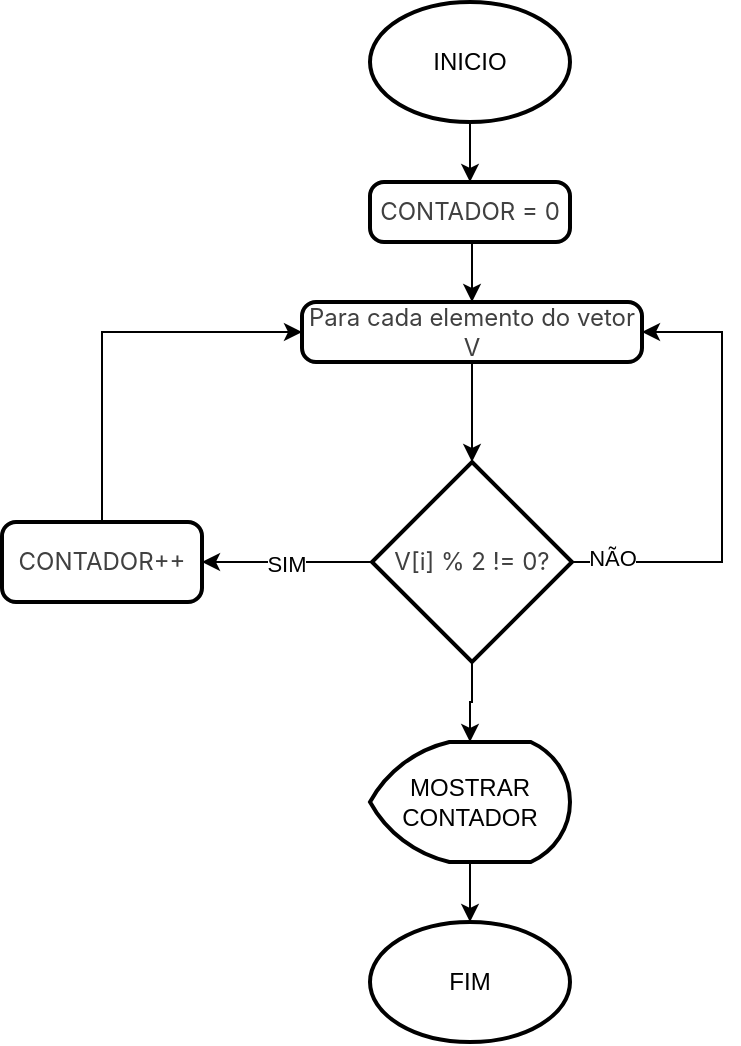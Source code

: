 <mxfile version="26.0.10">
  <diagram name="Página-1" id="LMgBN0FpWdraxO2NHZYu">
    <mxGraphModel dx="954" dy="560" grid="1" gridSize="10" guides="1" tooltips="1" connect="1" arrows="1" fold="1" page="1" pageScale="1" pageWidth="827" pageHeight="1169" math="0" shadow="0">
      <root>
        <mxCell id="0" />
        <mxCell id="1" parent="0" />
        <mxCell id="L0I_CNAgffHL6QAqLvrw-17" style="edgeStyle=orthogonalEdgeStyle;rounded=0;orthogonalLoop=1;jettySize=auto;html=1;exitX=0.5;exitY=1;exitDx=0;exitDy=0;exitPerimeter=0;" edge="1" parent="1" source="L0I_CNAgffHL6QAqLvrw-1" target="L0I_CNAgffHL6QAqLvrw-3">
          <mxGeometry relative="1" as="geometry" />
        </mxCell>
        <mxCell id="L0I_CNAgffHL6QAqLvrw-1" value="INICIO" style="strokeWidth=2;html=1;shape=mxgraph.flowchart.start_1;whiteSpace=wrap;" vertex="1" parent="1">
          <mxGeometry x="364" y="10" width="100" height="60" as="geometry" />
        </mxCell>
        <mxCell id="L0I_CNAgffHL6QAqLvrw-2" value="FIM" style="strokeWidth=2;html=1;shape=mxgraph.flowchart.start_1;whiteSpace=wrap;" vertex="1" parent="1">
          <mxGeometry x="364" y="470" width="100" height="60" as="geometry" />
        </mxCell>
        <mxCell id="L0I_CNAgffHL6QAqLvrw-16" style="edgeStyle=orthogonalEdgeStyle;rounded=0;orthogonalLoop=1;jettySize=auto;html=1;exitX=0.5;exitY=1;exitDx=0;exitDy=0;entryX=0.5;entryY=0;entryDx=0;entryDy=0;" edge="1" parent="1" source="L0I_CNAgffHL6QAqLvrw-3" target="L0I_CNAgffHL6QAqLvrw-5">
          <mxGeometry relative="1" as="geometry" />
        </mxCell>
        <mxCell id="L0I_CNAgffHL6QAqLvrw-3" value="&lt;span style=&quot;color: rgb(64, 64, 64); font-family: Inter, system-ui, -apple-system, BlinkMacSystemFont, &amp;quot;Segoe UI&amp;quot;, Roboto, &amp;quot;Noto Sans&amp;quot;, Ubuntu, Cantarell, &amp;quot;Helvetica Neue&amp;quot;, Oxygen, &amp;quot;Open Sans&amp;quot;, sans-serif; text-align: left;&quot;&gt;&lt;font&gt;CONTADOR = 0&lt;/font&gt;&lt;/span&gt;" style="rounded=1;whiteSpace=wrap;html=1;absoluteArcSize=1;arcSize=14;strokeWidth=2;" vertex="1" parent="1">
          <mxGeometry x="364" y="100" width="100" height="30" as="geometry" />
        </mxCell>
        <mxCell id="L0I_CNAgffHL6QAqLvrw-5" value="&lt;span style=&quot;color: rgb(64, 64, 64); font-family: Inter, system-ui, -apple-system, BlinkMacSystemFont, &amp;quot;Segoe UI&amp;quot;, Roboto, &amp;quot;Noto Sans&amp;quot;, Ubuntu, Cantarell, &amp;quot;Helvetica Neue&amp;quot;, Oxygen, &amp;quot;Open Sans&amp;quot;, sans-serif; text-align: left;&quot;&gt;&lt;font&gt;Para cada elemento do vetor V&lt;/font&gt;&lt;/span&gt;" style="rounded=1;whiteSpace=wrap;html=1;absoluteArcSize=1;arcSize=14;strokeWidth=2;" vertex="1" parent="1">
          <mxGeometry x="330" y="160" width="170" height="30" as="geometry" />
        </mxCell>
        <mxCell id="L0I_CNAgffHL6QAqLvrw-9" style="edgeStyle=orthogonalEdgeStyle;rounded=0;orthogonalLoop=1;jettySize=auto;html=1;exitX=0;exitY=0.5;exitDx=0;exitDy=0;exitPerimeter=0;entryX=1;entryY=0.5;entryDx=0;entryDy=0;" edge="1" parent="1" source="L0I_CNAgffHL6QAqLvrw-6" target="L0I_CNAgffHL6QAqLvrw-8">
          <mxGeometry relative="1" as="geometry" />
        </mxCell>
        <mxCell id="L0I_CNAgffHL6QAqLvrw-10" value="SIM" style="edgeLabel;html=1;align=center;verticalAlign=middle;resizable=0;points=[];" vertex="1" connectable="0" parent="L0I_CNAgffHL6QAqLvrw-9">
          <mxGeometry x="0.025" y="1" relative="1" as="geometry">
            <mxPoint as="offset" />
          </mxGeometry>
        </mxCell>
        <mxCell id="L0I_CNAgffHL6QAqLvrw-13" style="edgeStyle=orthogonalEdgeStyle;rounded=0;orthogonalLoop=1;jettySize=auto;html=1;exitX=1;exitY=0.5;exitDx=0;exitDy=0;exitPerimeter=0;entryX=1;entryY=0.5;entryDx=0;entryDy=0;" edge="1" parent="1" source="L0I_CNAgffHL6QAqLvrw-6" target="L0I_CNAgffHL6QAqLvrw-5">
          <mxGeometry relative="1" as="geometry">
            <Array as="points">
              <mxPoint x="540" y="290" />
              <mxPoint x="540" y="175" />
            </Array>
          </mxGeometry>
        </mxCell>
        <mxCell id="L0I_CNAgffHL6QAqLvrw-14" value="NÃO" style="edgeLabel;html=1;align=center;verticalAlign=middle;resizable=0;points=[];" vertex="1" connectable="0" parent="L0I_CNAgffHL6QAqLvrw-13">
          <mxGeometry x="-0.826" y="2" relative="1" as="geometry">
            <mxPoint as="offset" />
          </mxGeometry>
        </mxCell>
        <mxCell id="L0I_CNAgffHL6QAqLvrw-6" value="&lt;span style=&quot;color: rgb(64, 64, 64); font-family: Inter, system-ui, -apple-system, BlinkMacSystemFont, &amp;quot;Segoe UI&amp;quot;, Roboto, &amp;quot;Noto Sans&amp;quot;, Ubuntu, Cantarell, &amp;quot;Helvetica Neue&amp;quot;, Oxygen, &amp;quot;Open Sans&amp;quot;, sans-serif; text-align: left;&quot;&gt;&lt;font&gt;V[i] % 2 != 0?&lt;/font&gt;&lt;/span&gt;" style="strokeWidth=2;html=1;shape=mxgraph.flowchart.decision;whiteSpace=wrap;" vertex="1" parent="1">
          <mxGeometry x="365" y="240" width="100" height="100" as="geometry" />
        </mxCell>
        <mxCell id="L0I_CNAgffHL6QAqLvrw-11" style="edgeStyle=orthogonalEdgeStyle;rounded=0;orthogonalLoop=1;jettySize=auto;html=1;exitX=0.5;exitY=0;exitDx=0;exitDy=0;entryX=0;entryY=0.5;entryDx=0;entryDy=0;" edge="1" parent="1" source="L0I_CNAgffHL6QAqLvrw-8" target="L0I_CNAgffHL6QAqLvrw-5">
          <mxGeometry relative="1" as="geometry" />
        </mxCell>
        <mxCell id="L0I_CNAgffHL6QAqLvrw-8" value="&lt;span style=&quot;color: rgb(64, 64, 64); font-family: Inter, system-ui, -apple-system, BlinkMacSystemFont, &amp;quot;Segoe UI&amp;quot;, Roboto, &amp;quot;Noto Sans&amp;quot;, Ubuntu, Cantarell, &amp;quot;Helvetica Neue&amp;quot;, Oxygen, &amp;quot;Open Sans&amp;quot;, sans-serif; text-align: left;&quot;&gt;&lt;font&gt;CONTADOR++&lt;/font&gt;&lt;/span&gt;" style="rounded=1;whiteSpace=wrap;html=1;absoluteArcSize=1;arcSize=14;strokeWidth=2;" vertex="1" parent="1">
          <mxGeometry x="180" y="270" width="100" height="40" as="geometry" />
        </mxCell>
        <mxCell id="L0I_CNAgffHL6QAqLvrw-15" style="edgeStyle=orthogonalEdgeStyle;rounded=0;orthogonalLoop=1;jettySize=auto;html=1;exitX=0.5;exitY=1;exitDx=0;exitDy=0;entryX=0.5;entryY=0;entryDx=0;entryDy=0;entryPerimeter=0;" edge="1" parent="1" source="L0I_CNAgffHL6QAqLvrw-5" target="L0I_CNAgffHL6QAqLvrw-6">
          <mxGeometry relative="1" as="geometry" />
        </mxCell>
        <mxCell id="L0I_CNAgffHL6QAqLvrw-18" value="MOSTRAR CONTADOR" style="strokeWidth=2;html=1;shape=mxgraph.flowchart.display;whiteSpace=wrap;" vertex="1" parent="1">
          <mxGeometry x="364" y="380" width="100" height="60" as="geometry" />
        </mxCell>
        <mxCell id="L0I_CNAgffHL6QAqLvrw-19" style="edgeStyle=orthogonalEdgeStyle;rounded=0;orthogonalLoop=1;jettySize=auto;html=1;exitX=0.5;exitY=1;exitDx=0;exitDy=0;exitPerimeter=0;entryX=0.5;entryY=0;entryDx=0;entryDy=0;entryPerimeter=0;" edge="1" parent="1" source="L0I_CNAgffHL6QAqLvrw-6" target="L0I_CNAgffHL6QAqLvrw-18">
          <mxGeometry relative="1" as="geometry" />
        </mxCell>
        <mxCell id="L0I_CNAgffHL6QAqLvrw-20" style="edgeStyle=orthogonalEdgeStyle;rounded=0;orthogonalLoop=1;jettySize=auto;html=1;exitX=0.5;exitY=1;exitDx=0;exitDy=0;exitPerimeter=0;entryX=0.5;entryY=0;entryDx=0;entryDy=0;entryPerimeter=0;" edge="1" parent="1" source="L0I_CNAgffHL6QAqLvrw-18" target="L0I_CNAgffHL6QAqLvrw-2">
          <mxGeometry relative="1" as="geometry" />
        </mxCell>
      </root>
    </mxGraphModel>
  </diagram>
</mxfile>
